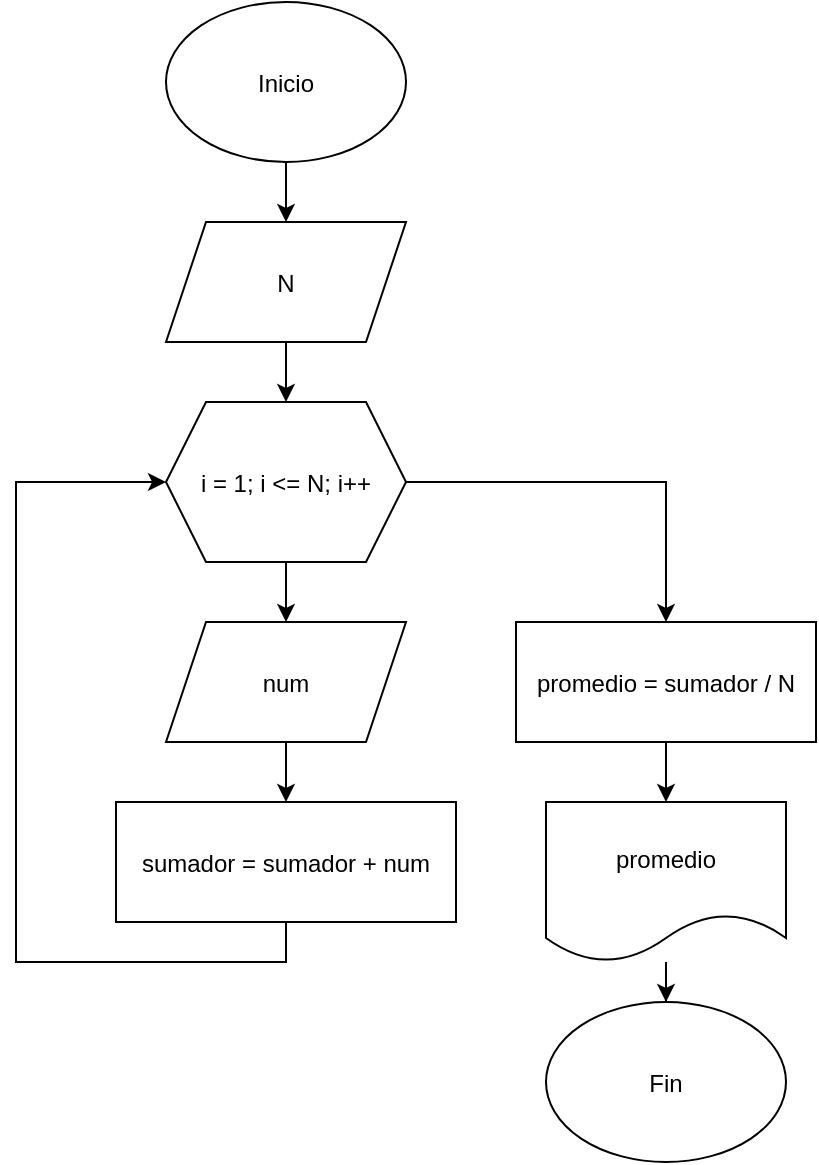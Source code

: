 <mxfile version="20.3.6" type="onedrive"><diagram id="lFAAK8TMrvQ33G4m9m0M" name="Page-1"><mxGraphModel grid="1" page="1" gridSize="10" guides="1" tooltips="1" connect="1" arrows="1" fold="1" pageScale="1" pageWidth="850" pageHeight="1100" math="0" shadow="0"><root><mxCell id="0"/><mxCell id="1" parent="0"/><mxCell id="9C8Js25Ob9q3SUoAwZA7-12" style="edgeStyle=orthogonalEdgeStyle;rounded=0;orthogonalLoop=1;jettySize=auto;" edge="1" parent="1" source="9C8Js25Ob9q3SUoAwZA7-1" target="9C8Js25Ob9q3SUoAwZA7-2"><mxGeometry relative="1" as="geometry"/></mxCell><mxCell id="9C8Js25Ob9q3SUoAwZA7-1" value="Inicio" style="ellipse;" vertex="1" parent="1"><mxGeometry x="305" y="210" width="120" height="80" as="geometry"/></mxCell><mxCell id="9C8Js25Ob9q3SUoAwZA7-10" style="edgeStyle=orthogonalEdgeStyle;rounded=0;orthogonalLoop=1;jettySize=auto;" edge="1" parent="1" source="9C8Js25Ob9q3SUoAwZA7-2" target="9C8Js25Ob9q3SUoAwZA7-3"><mxGeometry relative="1" as="geometry"/></mxCell><mxCell id="9C8Js25Ob9q3SUoAwZA7-2" value="N" style="shape=parallelogram;perimeter=parallelogramPerimeter;fixedSize=1;" vertex="1" parent="1"><mxGeometry x="305" y="320" width="120" height="60" as="geometry"/></mxCell><mxCell id="9C8Js25Ob9q3SUoAwZA7-7" style="edgeStyle=orthogonalEdgeStyle;rounded=0;orthogonalLoop=1;jettySize=auto;entryX=0.5;entryY=0;entryDx=0;entryDy=0;" edge="1" parent="1" source="9C8Js25Ob9q3SUoAwZA7-3" target="9C8Js25Ob9q3SUoAwZA7-6"><mxGeometry relative="1" as="geometry"/></mxCell><mxCell id="9C8Js25Ob9q3SUoAwZA7-8" style="edgeStyle=orthogonalEdgeStyle;rounded=0;orthogonalLoop=1;jettySize=auto;" edge="1" parent="1" source="9C8Js25Ob9q3SUoAwZA7-3" target="9C8Js25Ob9q3SUoAwZA7-4"><mxGeometry relative="1" as="geometry"/></mxCell><mxCell id="9C8Js25Ob9q3SUoAwZA7-3" value="i = 1; i &lt;= N; i++" style="shape=hexagon;perimeter=hexagonPerimeter2;fixedSize=1;" vertex="1" parent="1"><mxGeometry x="305" y="410" width="120" height="80" as="geometry"/></mxCell><mxCell id="9C8Js25Ob9q3SUoAwZA7-9" style="edgeStyle=orthogonalEdgeStyle;rounded=0;orthogonalLoop=1;jettySize=auto;" edge="1" parent="1" source="9C8Js25Ob9q3SUoAwZA7-4" target="9C8Js25Ob9q3SUoAwZA7-5"><mxGeometry relative="1" as="geometry"/></mxCell><mxCell id="9C8Js25Ob9q3SUoAwZA7-4" value="num" style="shape=parallelogram;perimeter=parallelogramPerimeter;fixedSize=1;" vertex="1" parent="1"><mxGeometry x="305" y="520" width="120" height="60" as="geometry"/></mxCell><mxCell id="9C8Js25Ob9q3SUoAwZA7-13" style="edgeStyle=orthogonalEdgeStyle;rounded=0;orthogonalLoop=1;jettySize=auto;entryX=0;entryY=0.5;entryDx=0;entryDy=0;exitX=0.5;exitY=1;exitDx=0;exitDy=0;" edge="1" parent="1" source="9C8Js25Ob9q3SUoAwZA7-5" target="9C8Js25Ob9q3SUoAwZA7-3"><mxGeometry relative="1" as="geometry"><Array as="points"><mxPoint x="365" y="690"/><mxPoint x="230" y="690"/><mxPoint x="230" y="450"/></Array></mxGeometry></mxCell><mxCell id="9C8Js25Ob9q3SUoAwZA7-5" value="sumador = sumador + num" style="rounded=0;" vertex="1" parent="1"><mxGeometry x="280" y="610" width="170" height="60" as="geometry"/></mxCell><mxCell id="9C8Js25Ob9q3SUoAwZA7-16" style="edgeStyle=orthogonalEdgeStyle;rounded=0;orthogonalLoop=1;jettySize=auto;" edge="1" parent="1" source="9C8Js25Ob9q3SUoAwZA7-6" target="9C8Js25Ob9q3SUoAwZA7-14"><mxGeometry relative="1" as="geometry"/></mxCell><mxCell id="9C8Js25Ob9q3SUoAwZA7-6" value="promedio = sumador / N" style="rounded=0;" vertex="1" parent="1"><mxGeometry x="480" y="520" width="150" height="60" as="geometry"/></mxCell><mxCell id="9C8Js25Ob9q3SUoAwZA7-17" style="edgeStyle=orthogonalEdgeStyle;rounded=0;orthogonalLoop=1;jettySize=auto;" edge="1" parent="1" source="9C8Js25Ob9q3SUoAwZA7-14" target="9C8Js25Ob9q3SUoAwZA7-15"><mxGeometry relative="1" as="geometry"/></mxCell><mxCell id="9C8Js25Ob9q3SUoAwZA7-14" value="promedio" style="shape=document;boundedLbl=1;" vertex="1" parent="1"><mxGeometry x="495" y="610" width="120" height="80" as="geometry"/></mxCell><mxCell id="9C8Js25Ob9q3SUoAwZA7-15" value="Fin" style="ellipse;" vertex="1" parent="1"><mxGeometry x="495" y="710" width="120" height="80" as="geometry"/></mxCell></root></mxGraphModel></diagram></mxfile>